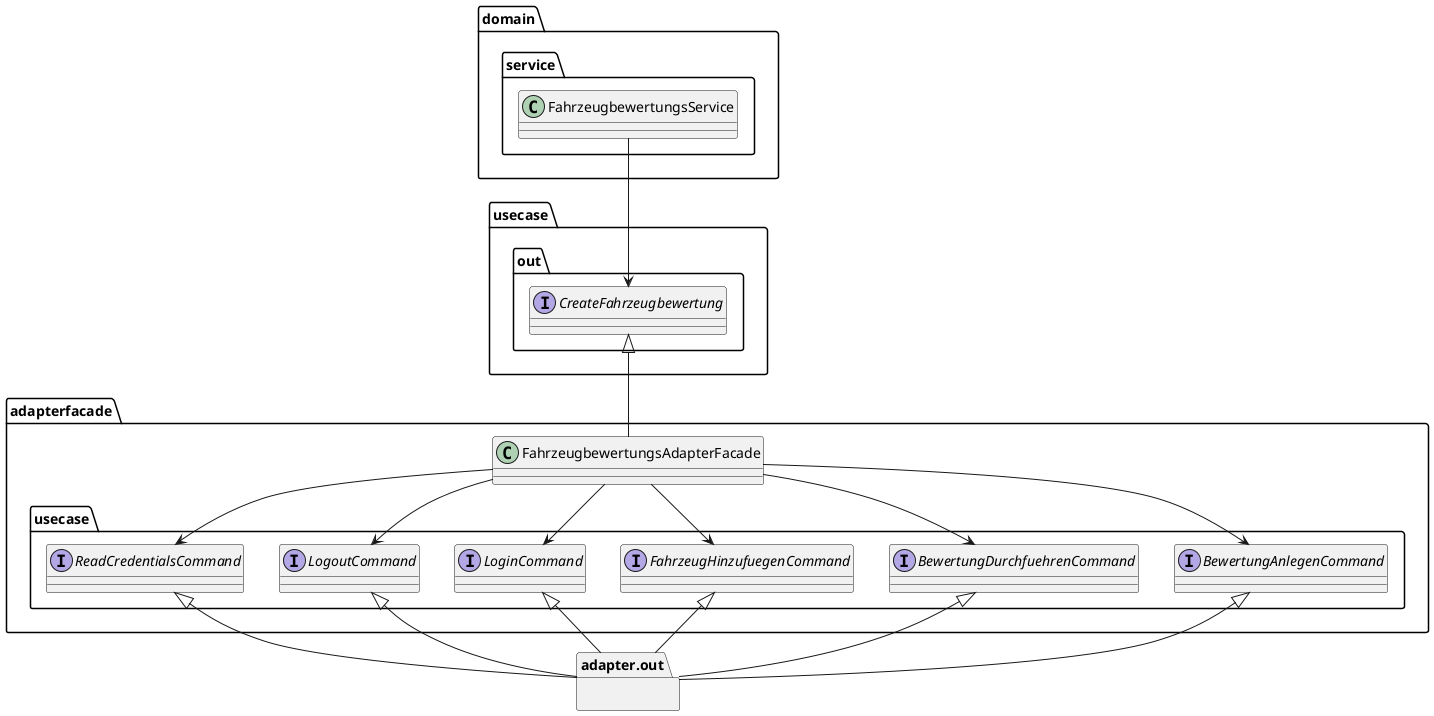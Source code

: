 @startuml

package "domain.service" {
    class FahrzeugbewertungsService
}

package "usecase.out" {
    interface CreateFahrzeugbewertung
}

package "adapterfacade" {
    class FahrzeugbewertungsAdapterFacade

    package "usecase" {
        interface BewertungAnlegenCommand
        interface BewertungDurchfuehrenCommand
        interface FahrzeugHinzufuegenCommand
        interface LoginCommand
        interface LogoutCommand
        interface ReadCredentialsCommand
    }
}

package "adapter.out" as adapterOut {

}

CreateFahrzeugbewertung <|-- FahrzeugbewertungsAdapterFacade
FahrzeugbewertungsService --> CreateFahrzeugbewertung

FahrzeugbewertungsAdapterFacade --> BewertungAnlegenCommand
FahrzeugbewertungsAdapterFacade --> BewertungDurchfuehrenCommand
FahrzeugbewertungsAdapterFacade --> FahrzeugHinzufuegenCommand
FahrzeugbewertungsAdapterFacade --> LoginCommand
FahrzeugbewertungsAdapterFacade --> LogoutCommand
FahrzeugbewertungsAdapterFacade --> ReadCredentialsCommand

BewertungAnlegenCommand <|-- adapterOut
BewertungDurchfuehrenCommand <|-- adapterOut
FahrzeugHinzufuegenCommand <|-- adapterOut
LoginCommand <|-- adapterOut
LogoutCommand <|-- adapterOut
ReadCredentialsCommand <|-- adapterOut

@enduml